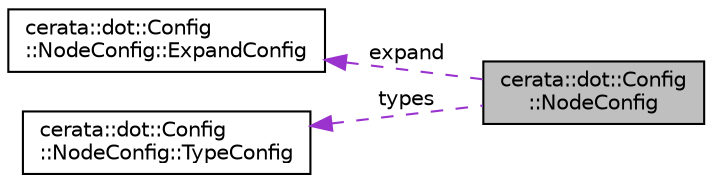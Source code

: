 digraph "cerata::dot::Config::NodeConfig"
{
 // LATEX_PDF_SIZE
  edge [fontname="Helvetica",fontsize="10",labelfontname="Helvetica",labelfontsize="10"];
  node [fontname="Helvetica",fontsize="10",shape=record];
  rankdir="LR";
  Node1 [label="cerata::dot::Config\l::NodeConfig",height=0.2,width=0.4,color="black", fillcolor="grey75", style="filled", fontcolor="black",tooltip="Node configuration."];
  Node2 -> Node1 [dir="back",color="darkorchid3",fontsize="10",style="dashed",label=" expand" ,fontname="Helvetica"];
  Node2 [label="cerata::dot::Config\l::NodeConfig::ExpandConfig",height=0.2,width=0.4,color="black", fillcolor="white", style="filled",URL="$structcerata_1_1dot_1_1_config_1_1_node_config_1_1_expand_config.html",tooltip="Expansion configuration."];
  Node3 -> Node1 [dir="back",color="darkorchid3",fontsize="10",style="dashed",label=" types" ,fontname="Helvetica"];
  Node3 [label="cerata::dot::Config\l::NodeConfig::TypeConfig",height=0.2,width=0.4,color="black", fillcolor="white", style="filled",URL="$structcerata_1_1dot_1_1_config_1_1_node_config_1_1_type_config.html",tooltip="Type configuration."];
}
